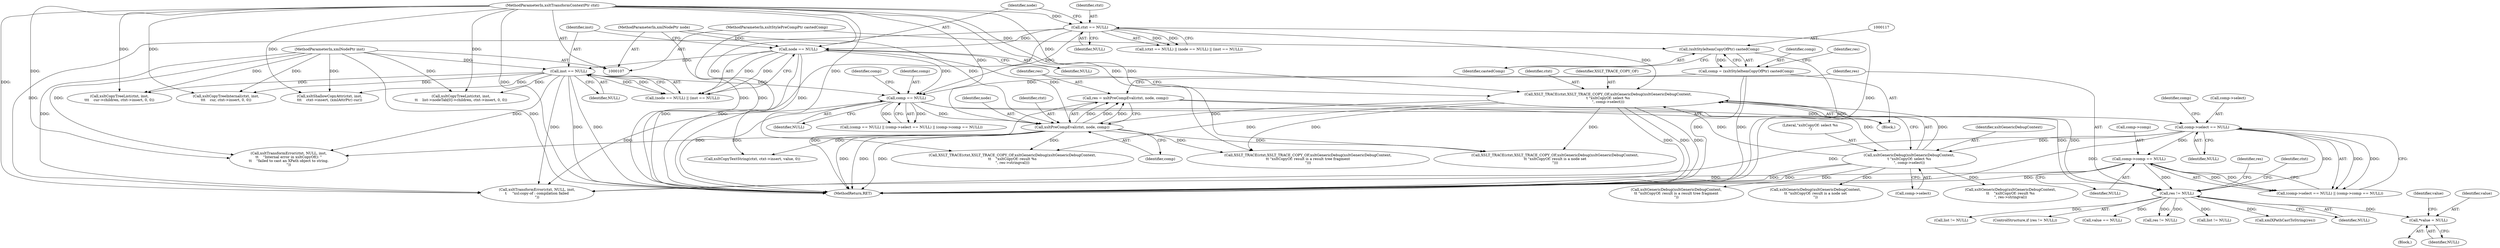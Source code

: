 digraph "0_Chrome_96dbafe288dbe2f0cc45fa3c39daf6d0c37acbab_35@pointer" {
"1000347" [label="(Call,*value = NULL)"];
"1000180" [label="(Call,res != NULL)"];
"1000173" [label="(Call,res = xsltPreCompEval(ctxt, node, comp))"];
"1000175" [label="(Call,xsltPreCompEval(ctxt, node, comp))"];
"1000164" [label="(Call,XSLT_TRACE(ctxt,XSLT_TRACE_COPY_OF,xsltGenericDebug(xsltGenericDebugContext,\n\t \"xsltCopyOf: select %s\n\", comp->select)))"];
"1000130" [label="(Call,ctxt == NULL)"];
"1000108" [label="(MethodParameterIn,xsltTransformContextPtr ctxt)"];
"1000167" [label="(Call,xsltGenericDebug(xsltGenericDebugContext,\n\t \"xsltCopyOf: select %s\n\", comp->select))"];
"1000147" [label="(Call,comp->select == NULL)"];
"1000143" [label="(Call,comp == NULL)"];
"1000114" [label="(Call,comp = (xsltStyleItemCopyOfPtr) castedComp)"];
"1000116" [label="(Call,(xsltStyleItemCopyOfPtr) castedComp)"];
"1000111" [label="(MethodParameterIn,xsltStylePreCompPtr castedComp)"];
"1000134" [label="(Call,node == NULL)"];
"1000109" [label="(MethodParameterIn,xmlNodePtr node)"];
"1000137" [label="(Call,inst == NULL)"];
"1000110" [label="(MethodParameterIn,xmlNodePtr inst)"];
"1000152" [label="(Call,comp->comp == NULL)"];
"1000168" [label="(Identifier,xsltGenericDebugContext)"];
"1000154" [label="(Identifier,comp)"];
"1000135" [label="(Identifier,node)"];
"1000142" [label="(Call,(comp == NULL) || (comp->select == NULL) || (comp->comp == NULL))"];
"1000148" [label="(Call,comp->select)"];
"1000138" [label="(Identifier,inst)"];
"1000351" [label="(Identifier,value)"];
"1000245" [label="(Call,xsltCopyTreeList(ctxt, inst,\n\t\t\t    cur->children, ctxt->insert, 0, 0))"];
"1000112" [label="(Block,)"];
"1000175" [label="(Call,xsltPreCompEval(ctxt, node, comp))"];
"1000110" [label="(MethodParameterIn,xmlNodePtr inst)"];
"1000182" [label="(Identifier,NULL)"];
"1000176" [label="(Identifier,ctxt)"];
"1000387" [label="(Call,XSLT_TRACE(ctxt,XSLT_TRACE_COPY_OF,xsltGenericDebug(xsltGenericDebugContext,\n\t\t    \"xsltCopyOf: result %s\n\", res->stringval)))"];
"1000275" [label="(Call,xsltCopyTreeInternal(ctxt, inst,\n\t\t\t    cur, ctxt->insert, 0, 0))"];
"1000203" [label="(Call,list != NULL)"];
"1000109" [label="(MethodParameterIn,xmlNodePtr node)"];
"1000390" [label="(Call,xsltGenericDebug(xsltGenericDebugContext,\n\t\t    \"xsltCopyOf: result %s\n\", res->stringval))"];
"1000149" [label="(Identifier,comp)"];
"1000169" [label="(Literal,\"xsltCopyOf: select %s\n\")"];
"1000345" [label="(Block,)"];
"1000179" [label="(ControlStructure,if (res != NULL))"];
"1000409" [label="(MethodReturn,RET)"];
"1000139" [label="(Identifier,NULL)"];
"1000174" [label="(Identifier,res)"];
"1000108" [label="(MethodParameterIn,xsltTransformContextPtr ctxt)"];
"1000166" [label="(Identifier,XSLT_TRACE_COPY_OF)"];
"1000170" [label="(Call,comp->select)"];
"1000152" [label="(Call,comp->comp == NULL)"];
"1000355" [label="(Call,value == NULL)"];
"1000187" [label="(Identifier,res)"];
"1000145" [label="(Identifier,NULL)"];
"1000178" [label="(Identifier,comp)"];
"1000180" [label="(Call,res != NULL)"];
"1000181" [label="(Identifier,res)"];
"1000378" [label="(Call,xsltCopyTextString(ctxt, ctxt->insert, value, 0))"];
"1000348" [label="(Identifier,value)"];
"1000151" [label="(Identifier,NULL)"];
"1000404" [label="(Call,res != NULL)"];
"1000177" [label="(Identifier,node)"];
"1000131" [label="(Identifier,ctxt)"];
"1000305" [label="(Call,list != NULL)"];
"1000295" [label="(Call,xsltGenericDebug(xsltGenericDebugContext,\n\t\t \"xsltCopyOf: result is a result tree fragment\n\"))"];
"1000144" [label="(Identifier,comp)"];
"1000143" [label="(Call,comp == NULL)"];
"1000116" [label="(Call,(xsltStyleItemCopyOfPtr) castedComp)"];
"1000153" [label="(Call,comp->comp)"];
"1000352" [label="(Call,xmlXPathCastToString(res))"];
"1000173" [label="(Call,res = xsltPreCompEval(ctxt, node, comp))"];
"1000164" [label="(Call,XSLT_TRACE(ctxt,XSLT_TRACE_COPY_OF,xsltGenericDebug(xsltGenericDebugContext,\n\t \"xsltCopyOf: select %s\n\", comp->select)))"];
"1000264" [label="(Call,xsltShallowCopyAttr(ctxt, inst,\n\t\t\t    ctxt->insert, (xmlAttrPtr) cur))"];
"1000132" [label="(Identifier,NULL)"];
"1000329" [label="(Call,xsltCopyTreeList(ctxt, inst,\n\t\t    list->nodeTab[0]->children, ctxt->insert, 0, 0))"];
"1000292" [label="(Call,XSLT_TRACE(ctxt,XSLT_TRACE_COPY_OF,xsltGenericDebug(xsltGenericDebugContext,\n\t\t \"xsltCopyOf: result is a result tree fragment\n\")))"];
"1000165" [label="(Identifier,ctxt)"];
"1000137" [label="(Call,inst == NULL)"];
"1000115" [label="(Identifier,comp)"];
"1000146" [label="(Call,(comp->select == NULL) || (comp->comp == NULL))"];
"1000118" [label="(Identifier,castedComp)"];
"1000359" [label="(Call,xsltTransformError(ctxt, NULL, inst,\n\t\t    \"Internal error in xsltCopyOf(): \"\n\t\t    \"failed to cast an XPath object to string.\n\"))"];
"1000121" [label="(Identifier,res)"];
"1000114" [label="(Call,comp = (xsltStyleItemCopyOfPtr) castedComp)"];
"1000156" [label="(Identifier,NULL)"];
"1000194" [label="(Call,xsltGenericDebug(xsltGenericDebugContext,\n\t\t \"xsltCopyOf: result is a node set\n\"))"];
"1000400" [label="(Identifier,ctxt)"];
"1000347" [label="(Call,*value = NULL)"];
"1000349" [label="(Identifier,NULL)"];
"1000191" [label="(Call,XSLT_TRACE(ctxt,XSLT_TRACE_COPY_OF,xsltGenericDebug(xsltGenericDebugContext,\n\t\t \"xsltCopyOf: result is a node set\n\")))"];
"1000158" [label="(Call,xsltTransformError(ctxt, NULL, inst,\n\t     \"xsl:copy-of : compilation failed\n\"))"];
"1000130" [label="(Call,ctxt == NULL)"];
"1000147" [label="(Call,comp->select == NULL)"];
"1000129" [label="(Call,(ctxt == NULL) || (node == NULL) || (inst == NULL))"];
"1000167" [label="(Call,xsltGenericDebug(xsltGenericDebugContext,\n\t \"xsltCopyOf: select %s\n\", comp->select))"];
"1000134" [label="(Call,node == NULL)"];
"1000133" [label="(Call,(node == NULL) || (inst == NULL))"];
"1000136" [label="(Identifier,NULL)"];
"1000111" [label="(MethodParameterIn,xsltStylePreCompPtr castedComp)"];
"1000347" -> "1000345"  [label="AST: "];
"1000347" -> "1000349"  [label="CFG: "];
"1000348" -> "1000347"  [label="AST: "];
"1000349" -> "1000347"  [label="AST: "];
"1000351" -> "1000347"  [label="CFG: "];
"1000180" -> "1000347"  [label="DDG: "];
"1000180" -> "1000179"  [label="AST: "];
"1000180" -> "1000182"  [label="CFG: "];
"1000181" -> "1000180"  [label="AST: "];
"1000182" -> "1000180"  [label="AST: "];
"1000187" -> "1000180"  [label="CFG: "];
"1000400" -> "1000180"  [label="CFG: "];
"1000173" -> "1000180"  [label="DDG: "];
"1000147" -> "1000180"  [label="DDG: "];
"1000143" -> "1000180"  [label="DDG: "];
"1000152" -> "1000180"  [label="DDG: "];
"1000180" -> "1000203"  [label="DDG: "];
"1000180" -> "1000305"  [label="DDG: "];
"1000180" -> "1000352"  [label="DDG: "];
"1000180" -> "1000355"  [label="DDG: "];
"1000180" -> "1000404"  [label="DDG: "];
"1000180" -> "1000404"  [label="DDG: "];
"1000173" -> "1000112"  [label="AST: "];
"1000173" -> "1000175"  [label="CFG: "];
"1000174" -> "1000173"  [label="AST: "];
"1000175" -> "1000173"  [label="AST: "];
"1000181" -> "1000173"  [label="CFG: "];
"1000173" -> "1000409"  [label="DDG: "];
"1000175" -> "1000173"  [label="DDG: "];
"1000175" -> "1000173"  [label="DDG: "];
"1000175" -> "1000173"  [label="DDG: "];
"1000175" -> "1000178"  [label="CFG: "];
"1000176" -> "1000175"  [label="AST: "];
"1000177" -> "1000175"  [label="AST: "];
"1000178" -> "1000175"  [label="AST: "];
"1000175" -> "1000409"  [label="DDG: "];
"1000175" -> "1000409"  [label="DDG: "];
"1000175" -> "1000409"  [label="DDG: "];
"1000164" -> "1000175"  [label="DDG: "];
"1000108" -> "1000175"  [label="DDG: "];
"1000134" -> "1000175"  [label="DDG: "];
"1000109" -> "1000175"  [label="DDG: "];
"1000143" -> "1000175"  [label="DDG: "];
"1000175" -> "1000191"  [label="DDG: "];
"1000175" -> "1000292"  [label="DDG: "];
"1000175" -> "1000359"  [label="DDG: "];
"1000175" -> "1000378"  [label="DDG: "];
"1000175" -> "1000387"  [label="DDG: "];
"1000164" -> "1000112"  [label="AST: "];
"1000164" -> "1000167"  [label="CFG: "];
"1000165" -> "1000164"  [label="AST: "];
"1000166" -> "1000164"  [label="AST: "];
"1000167" -> "1000164"  [label="AST: "];
"1000174" -> "1000164"  [label="CFG: "];
"1000164" -> "1000409"  [label="DDG: "];
"1000164" -> "1000409"  [label="DDG: "];
"1000164" -> "1000409"  [label="DDG: "];
"1000130" -> "1000164"  [label="DDG: "];
"1000108" -> "1000164"  [label="DDG: "];
"1000167" -> "1000164"  [label="DDG: "];
"1000167" -> "1000164"  [label="DDG: "];
"1000167" -> "1000164"  [label="DDG: "];
"1000164" -> "1000191"  [label="DDG: "];
"1000164" -> "1000292"  [label="DDG: "];
"1000164" -> "1000387"  [label="DDG: "];
"1000130" -> "1000129"  [label="AST: "];
"1000130" -> "1000132"  [label="CFG: "];
"1000131" -> "1000130"  [label="AST: "];
"1000132" -> "1000130"  [label="AST: "];
"1000135" -> "1000130"  [label="CFG: "];
"1000129" -> "1000130"  [label="CFG: "];
"1000130" -> "1000409"  [label="DDG: "];
"1000130" -> "1000409"  [label="DDG: "];
"1000130" -> "1000129"  [label="DDG: "];
"1000130" -> "1000129"  [label="DDG: "];
"1000108" -> "1000130"  [label="DDG: "];
"1000130" -> "1000134"  [label="DDG: "];
"1000130" -> "1000143"  [label="DDG: "];
"1000130" -> "1000158"  [label="DDG: "];
"1000108" -> "1000107"  [label="AST: "];
"1000108" -> "1000409"  [label="DDG: "];
"1000108" -> "1000158"  [label="DDG: "];
"1000108" -> "1000191"  [label="DDG: "];
"1000108" -> "1000245"  [label="DDG: "];
"1000108" -> "1000264"  [label="DDG: "];
"1000108" -> "1000275"  [label="DDG: "];
"1000108" -> "1000292"  [label="DDG: "];
"1000108" -> "1000329"  [label="DDG: "];
"1000108" -> "1000359"  [label="DDG: "];
"1000108" -> "1000378"  [label="DDG: "];
"1000108" -> "1000387"  [label="DDG: "];
"1000167" -> "1000170"  [label="CFG: "];
"1000168" -> "1000167"  [label="AST: "];
"1000169" -> "1000167"  [label="AST: "];
"1000170" -> "1000167"  [label="AST: "];
"1000167" -> "1000409"  [label="DDG: "];
"1000167" -> "1000409"  [label="DDG: "];
"1000147" -> "1000167"  [label="DDG: "];
"1000167" -> "1000194"  [label="DDG: "];
"1000167" -> "1000295"  [label="DDG: "];
"1000167" -> "1000390"  [label="DDG: "];
"1000147" -> "1000146"  [label="AST: "];
"1000147" -> "1000151"  [label="CFG: "];
"1000148" -> "1000147"  [label="AST: "];
"1000151" -> "1000147"  [label="AST: "];
"1000154" -> "1000147"  [label="CFG: "];
"1000146" -> "1000147"  [label="CFG: "];
"1000147" -> "1000409"  [label="DDG: "];
"1000147" -> "1000146"  [label="DDG: "];
"1000147" -> "1000146"  [label="DDG: "];
"1000143" -> "1000147"  [label="DDG: "];
"1000147" -> "1000152"  [label="DDG: "];
"1000147" -> "1000158"  [label="DDG: "];
"1000143" -> "1000142"  [label="AST: "];
"1000143" -> "1000145"  [label="CFG: "];
"1000144" -> "1000143"  [label="AST: "];
"1000145" -> "1000143"  [label="AST: "];
"1000149" -> "1000143"  [label="CFG: "];
"1000142" -> "1000143"  [label="CFG: "];
"1000143" -> "1000409"  [label="DDG: "];
"1000143" -> "1000142"  [label="DDG: "];
"1000143" -> "1000142"  [label="DDG: "];
"1000114" -> "1000143"  [label="DDG: "];
"1000134" -> "1000143"  [label="DDG: "];
"1000137" -> "1000143"  [label="DDG: "];
"1000143" -> "1000158"  [label="DDG: "];
"1000114" -> "1000112"  [label="AST: "];
"1000114" -> "1000116"  [label="CFG: "];
"1000115" -> "1000114"  [label="AST: "];
"1000116" -> "1000114"  [label="AST: "];
"1000121" -> "1000114"  [label="CFG: "];
"1000114" -> "1000409"  [label="DDG: "];
"1000114" -> "1000409"  [label="DDG: "];
"1000116" -> "1000114"  [label="DDG: "];
"1000116" -> "1000118"  [label="CFG: "];
"1000117" -> "1000116"  [label="AST: "];
"1000118" -> "1000116"  [label="AST: "];
"1000116" -> "1000409"  [label="DDG: "];
"1000111" -> "1000116"  [label="DDG: "];
"1000111" -> "1000107"  [label="AST: "];
"1000111" -> "1000409"  [label="DDG: "];
"1000134" -> "1000133"  [label="AST: "];
"1000134" -> "1000136"  [label="CFG: "];
"1000135" -> "1000134"  [label="AST: "];
"1000136" -> "1000134"  [label="AST: "];
"1000138" -> "1000134"  [label="CFG: "];
"1000133" -> "1000134"  [label="CFG: "];
"1000134" -> "1000409"  [label="DDG: "];
"1000134" -> "1000409"  [label="DDG: "];
"1000134" -> "1000133"  [label="DDG: "];
"1000134" -> "1000133"  [label="DDG: "];
"1000109" -> "1000134"  [label="DDG: "];
"1000134" -> "1000137"  [label="DDG: "];
"1000109" -> "1000107"  [label="AST: "];
"1000109" -> "1000409"  [label="DDG: "];
"1000137" -> "1000133"  [label="AST: "];
"1000137" -> "1000139"  [label="CFG: "];
"1000138" -> "1000137"  [label="AST: "];
"1000139" -> "1000137"  [label="AST: "];
"1000133" -> "1000137"  [label="CFG: "];
"1000137" -> "1000409"  [label="DDG: "];
"1000137" -> "1000409"  [label="DDG: "];
"1000137" -> "1000133"  [label="DDG: "];
"1000137" -> "1000133"  [label="DDG: "];
"1000110" -> "1000137"  [label="DDG: "];
"1000137" -> "1000158"  [label="DDG: "];
"1000137" -> "1000245"  [label="DDG: "];
"1000137" -> "1000264"  [label="DDG: "];
"1000137" -> "1000275"  [label="DDG: "];
"1000137" -> "1000329"  [label="DDG: "];
"1000137" -> "1000359"  [label="DDG: "];
"1000110" -> "1000107"  [label="AST: "];
"1000110" -> "1000409"  [label="DDG: "];
"1000110" -> "1000158"  [label="DDG: "];
"1000110" -> "1000245"  [label="DDG: "];
"1000110" -> "1000264"  [label="DDG: "];
"1000110" -> "1000275"  [label="DDG: "];
"1000110" -> "1000329"  [label="DDG: "];
"1000110" -> "1000359"  [label="DDG: "];
"1000152" -> "1000146"  [label="AST: "];
"1000152" -> "1000156"  [label="CFG: "];
"1000153" -> "1000152"  [label="AST: "];
"1000156" -> "1000152"  [label="AST: "];
"1000146" -> "1000152"  [label="CFG: "];
"1000152" -> "1000409"  [label="DDG: "];
"1000152" -> "1000146"  [label="DDG: "];
"1000152" -> "1000146"  [label="DDG: "];
"1000152" -> "1000158"  [label="DDG: "];
}

